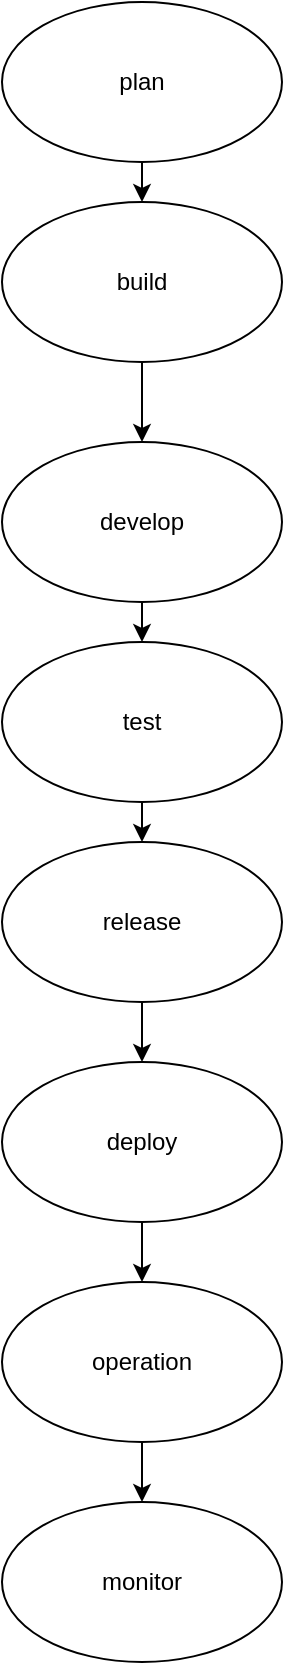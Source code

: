 <mxfile version="28.0.7">
  <diagram name="Page-1" id="Wu6n5zQK4aGDkGloXLdh">
    <mxGraphModel dx="1895" dy="1022" grid="1" gridSize="10" guides="1" tooltips="1" connect="1" arrows="1" fold="1" page="1" pageScale="1" pageWidth="850" pageHeight="1100" math="0" shadow="0">
      <root>
        <mxCell id="0" />
        <mxCell id="1" parent="0" />
        <mxCell id="XK4cvTF7ZOgwGoqEIPpi-14" style="edgeStyle=orthogonalEdgeStyle;rounded=0;orthogonalLoop=1;jettySize=auto;html=1;exitX=0.5;exitY=1;exitDx=0;exitDy=0;entryX=0.5;entryY=0;entryDx=0;entryDy=0;" edge="1" parent="1" source="XK4cvTF7ZOgwGoqEIPpi-1" target="XK4cvTF7ZOgwGoqEIPpi-3">
          <mxGeometry relative="1" as="geometry" />
        </mxCell>
        <mxCell id="XK4cvTF7ZOgwGoqEIPpi-1" value="test" style="ellipse;whiteSpace=wrap;html=1;" vertex="1" parent="1">
          <mxGeometry x="310" y="1020" width="140" height="80" as="geometry" />
        </mxCell>
        <mxCell id="XK4cvTF7ZOgwGoqEIPpi-16" style="edgeStyle=orthogonalEdgeStyle;rounded=0;orthogonalLoop=1;jettySize=auto;html=1;exitX=0.5;exitY=1;exitDx=0;exitDy=0;entryX=0.5;entryY=0;entryDx=0;entryDy=0;" edge="1" parent="1" source="XK4cvTF7ZOgwGoqEIPpi-2" target="XK4cvTF7ZOgwGoqEIPpi-9">
          <mxGeometry relative="1" as="geometry" />
        </mxCell>
        <mxCell id="XK4cvTF7ZOgwGoqEIPpi-2" value="deploy" style="ellipse;whiteSpace=wrap;html=1;" vertex="1" parent="1">
          <mxGeometry x="310" y="1230" width="140" height="80" as="geometry" />
        </mxCell>
        <mxCell id="XK4cvTF7ZOgwGoqEIPpi-15" style="edgeStyle=orthogonalEdgeStyle;rounded=0;orthogonalLoop=1;jettySize=auto;html=1;exitX=0.5;exitY=1;exitDx=0;exitDy=0;entryX=0.5;entryY=0;entryDx=0;entryDy=0;" edge="1" parent="1" source="XK4cvTF7ZOgwGoqEIPpi-3" target="XK4cvTF7ZOgwGoqEIPpi-2">
          <mxGeometry relative="1" as="geometry" />
        </mxCell>
        <mxCell id="XK4cvTF7ZOgwGoqEIPpi-3" value="release" style="ellipse;whiteSpace=wrap;html=1;" vertex="1" parent="1">
          <mxGeometry x="310" y="1120" width="140" height="80" as="geometry" />
        </mxCell>
        <mxCell id="XK4cvTF7ZOgwGoqEIPpi-13" style="edgeStyle=orthogonalEdgeStyle;rounded=0;orthogonalLoop=1;jettySize=auto;html=1;exitX=0.5;exitY=1;exitDx=0;exitDy=0;entryX=0.5;entryY=0;entryDx=0;entryDy=0;" edge="1" parent="1" source="XK4cvTF7ZOgwGoqEIPpi-4" target="XK4cvTF7ZOgwGoqEIPpi-1">
          <mxGeometry relative="1" as="geometry" />
        </mxCell>
        <mxCell id="XK4cvTF7ZOgwGoqEIPpi-4" value="develop" style="ellipse;whiteSpace=wrap;html=1;" vertex="1" parent="1">
          <mxGeometry x="310" y="920" width="140" height="80" as="geometry" />
        </mxCell>
        <mxCell id="XK4cvTF7ZOgwGoqEIPpi-12" style="edgeStyle=orthogonalEdgeStyle;rounded=0;orthogonalLoop=1;jettySize=auto;html=1;exitX=0.5;exitY=1;exitDx=0;exitDy=0;entryX=0.5;entryY=0;entryDx=0;entryDy=0;" edge="1" parent="1" source="XK4cvTF7ZOgwGoqEIPpi-5" target="XK4cvTF7ZOgwGoqEIPpi-4">
          <mxGeometry relative="1" as="geometry" />
        </mxCell>
        <mxCell id="XK4cvTF7ZOgwGoqEIPpi-5" value="build" style="ellipse;whiteSpace=wrap;html=1;" vertex="1" parent="1">
          <mxGeometry x="310" y="800" width="140" height="80" as="geometry" />
        </mxCell>
        <mxCell id="XK4cvTF7ZOgwGoqEIPpi-11" style="edgeStyle=orthogonalEdgeStyle;rounded=0;orthogonalLoop=1;jettySize=auto;html=1;exitX=0.5;exitY=1;exitDx=0;exitDy=0;entryX=0.5;entryY=0;entryDx=0;entryDy=0;" edge="1" parent="1" source="XK4cvTF7ZOgwGoqEIPpi-6" target="XK4cvTF7ZOgwGoqEIPpi-5">
          <mxGeometry relative="1" as="geometry" />
        </mxCell>
        <mxCell id="XK4cvTF7ZOgwGoqEIPpi-6" value="plan" style="ellipse;whiteSpace=wrap;html=1;" vertex="1" parent="1">
          <mxGeometry x="310" y="700" width="140" height="80" as="geometry" />
        </mxCell>
        <mxCell id="XK4cvTF7ZOgwGoqEIPpi-8" value="monitor" style="ellipse;whiteSpace=wrap;html=1;" vertex="1" parent="1">
          <mxGeometry x="310" y="1450" width="140" height="80" as="geometry" />
        </mxCell>
        <mxCell id="XK4cvTF7ZOgwGoqEIPpi-17" style="edgeStyle=orthogonalEdgeStyle;rounded=0;orthogonalLoop=1;jettySize=auto;html=1;exitX=0.5;exitY=1;exitDx=0;exitDy=0;entryX=0.5;entryY=0;entryDx=0;entryDy=0;" edge="1" parent="1" source="XK4cvTF7ZOgwGoqEIPpi-9" target="XK4cvTF7ZOgwGoqEIPpi-8">
          <mxGeometry relative="1" as="geometry" />
        </mxCell>
        <mxCell id="XK4cvTF7ZOgwGoqEIPpi-9" value="operation" style="ellipse;whiteSpace=wrap;html=1;" vertex="1" parent="1">
          <mxGeometry x="310" y="1340" width="140" height="80" as="geometry" />
        </mxCell>
      </root>
    </mxGraphModel>
  </diagram>
</mxfile>
